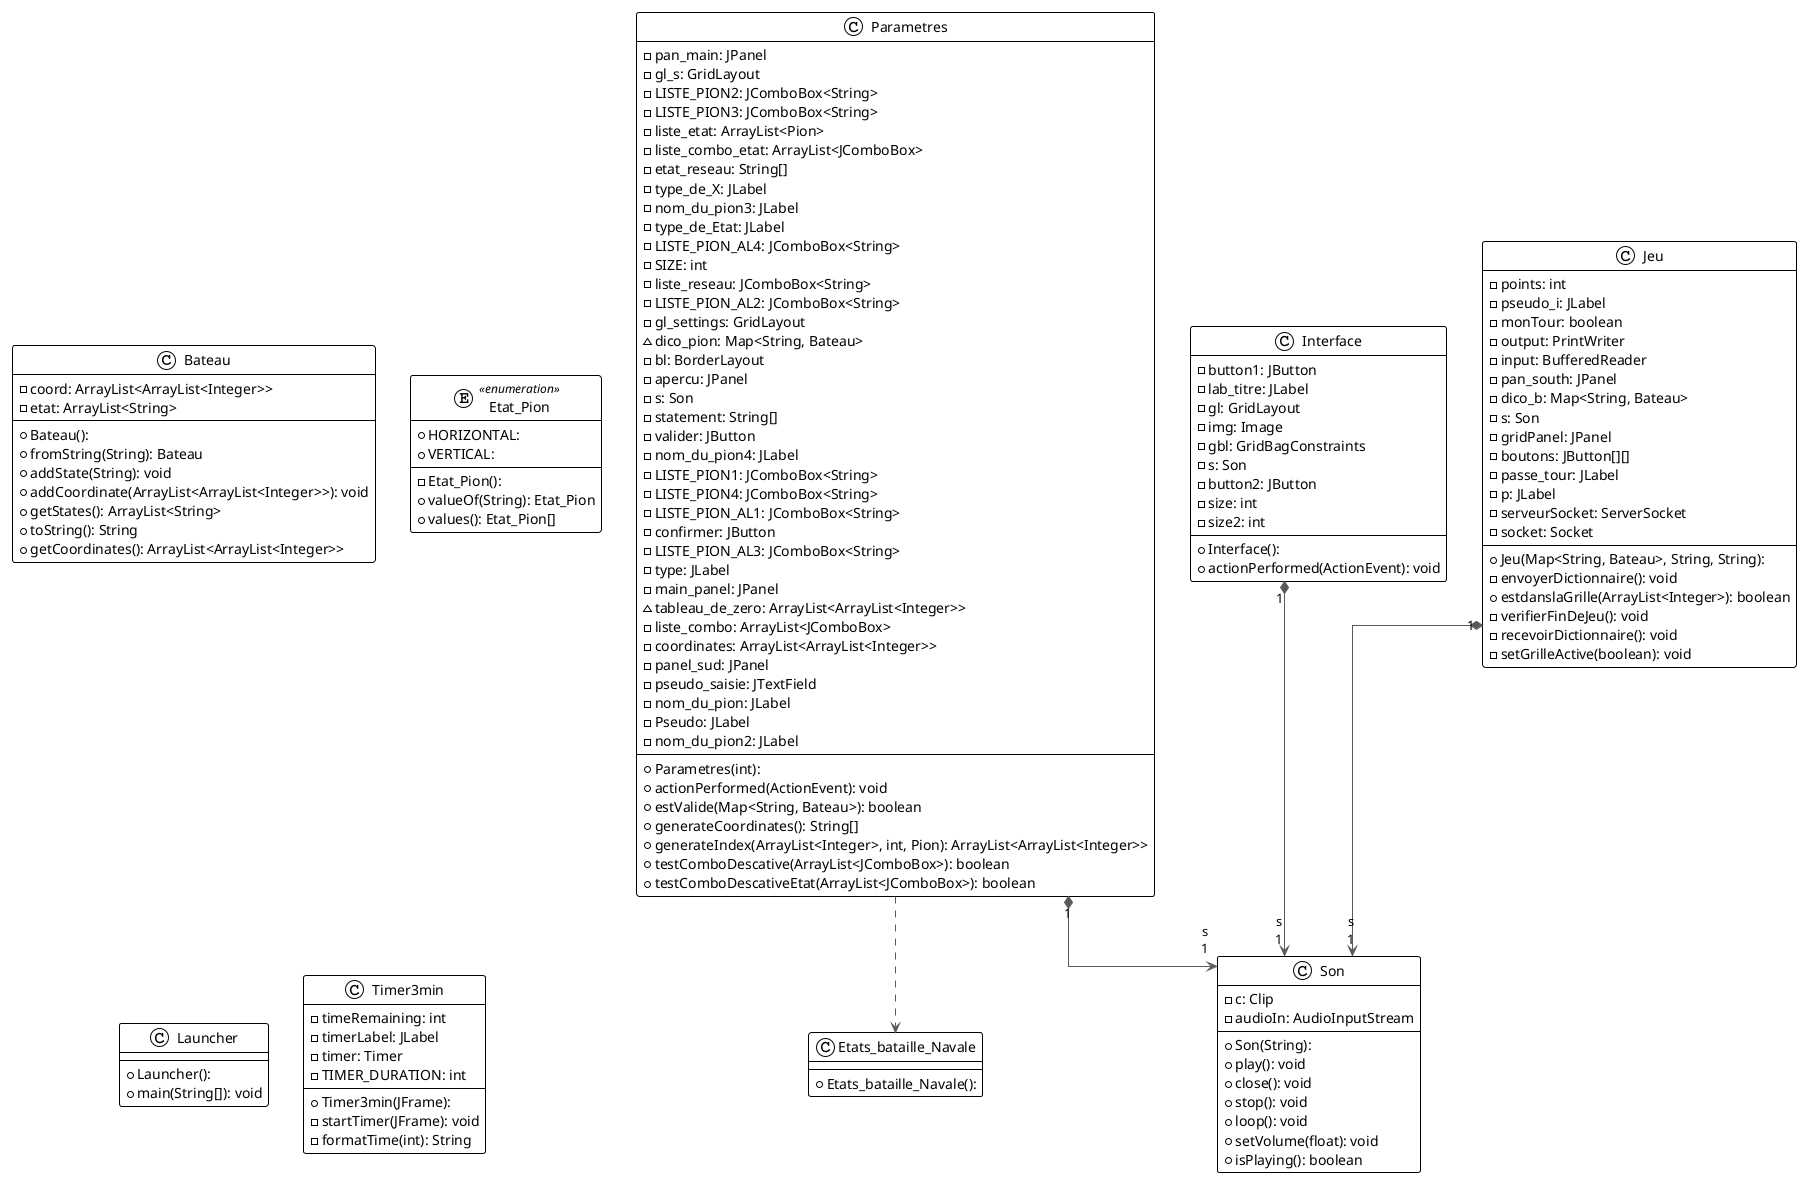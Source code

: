 @startuml

!theme plain
top to bottom direction
skinparam linetype ortho

class Bateau {
  + Bateau(): 
  - coord: ArrayList<ArrayList<Integer>>
  - etat: ArrayList<String>
  + fromString(String): Bateau
  + addState(String): void
  + addCoordinate(ArrayList<ArrayList<Integer>>): void
  + getStates(): ArrayList<String>
  + toString(): String
  + getCoordinates(): ArrayList<ArrayList<Integer>>
}
enum Etat_Pion << enumeration >> {
  - Etat_Pion(): 
  + HORIZONTAL: 
  + VERTICAL: 
  + valueOf(String): Etat_Pion
  + values(): Etat_Pion[]
}
class Etats_bataille_Navale {
  + Etats_bataille_Navale(): 
}
class Interface {
  + Interface(): 
  - button1: JButton
  - lab_titre: JLabel
  - gl: GridLayout
  - img: Image
  - gbl: GridBagConstraints
  - s: Son
  - button2: JButton
  - size: int
  - size2: int
  + actionPerformed(ActionEvent): void
}
class Jeu {
  + Jeu(Map<String, Bateau>, String, String): 
  - points: int
  - pseudo_i: JLabel
  - monTour: boolean
  - output: PrintWriter
  - input: BufferedReader
  - pan_south: JPanel
  - dico_b: Map<String, Bateau>
  - s: Son
  - gridPanel: JPanel
  - boutons: JButton[][]
  - passe_tour: JLabel
  - p: JLabel
  - serveurSocket: ServerSocket
  - socket: Socket
  - envoyerDictionnaire(): void
  + estdanslaGrille(ArrayList<Integer>): boolean
  - verifierFinDeJeu(): void
  - recevoirDictionnaire(): void
  - setGrilleActive(boolean): void
}
class Launcher {
  + Launcher(): 
  + main(String[]): void
}
class Parametres {
  + Parametres(int): 
  - pan_main: JPanel
  - gl_s: GridLayout
  - LISTE_PION2: JComboBox<String>
  - LISTE_PION3: JComboBox<String>
  - liste_etat: ArrayList<Pion>
  - liste_combo_etat: ArrayList<JComboBox>
  - etat_reseau: String[]
  - type_de_X: JLabel
  - nom_du_pion3: JLabel
  - type_de_Etat: JLabel
  - LISTE_PION_AL4: JComboBox<String>
  - SIZE: int
  - liste_reseau: JComboBox<String>
  - LISTE_PION_AL2: JComboBox<String>
  - gl_settings: GridLayout
  ~ dico_pion: Map<String, Bateau>
  - bl: BorderLayout
  - apercu: JPanel
  - s: Son
  - statement: String[]
  - valider: JButton
  - nom_du_pion4: JLabel
  - LISTE_PION1: JComboBox<String>
  - LISTE_PION4: JComboBox<String>
  - LISTE_PION_AL1: JComboBox<String>
  - confirmer: JButton
  - LISTE_PION_AL3: JComboBox<String>
  - type: JLabel
  - main_panel: JPanel
  ~ tableau_de_zero: ArrayList<ArrayList<Integer>>
  - liste_combo: ArrayList<JComboBox>
  - coordinates: ArrayList<ArrayList<Integer>>
  - panel_sud: JPanel
  - pseudo_saisie: JTextField
  - nom_du_pion: JLabel
  - Pseudo: JLabel
  - nom_du_pion2: JLabel
  + actionPerformed(ActionEvent): void
  + estValide(Map<String, Bateau>): boolean
  + generateCoordinates(): String[]
  + generateIndex(ArrayList<Integer>, int, Pion): ArrayList<ArrayList<Integer>>
  + testComboDescative(ArrayList<JComboBox>): boolean
  + testComboDescativeEtat(ArrayList<JComboBox>): boolean
}
class Son {
  + Son(String): 
  - c: Clip
  - audioIn: AudioInputStream
  + play(): void
  + close(): void
  + stop(): void
  + loop(): void
  + setVolume(float): void
  + isPlaying(): boolean
}
class Timer3min {
  + Timer3min(JFrame): 
  - timeRemaining: int
  - timerLabel: JLabel
  - timer: Timer
  - TIMER_DURATION: int
  - startTimer(JFrame): void
  - formatTime(int): String
}

Interface             "1" *-[#595959,plain]-> "s\n1" Son                   
Jeu                   "1" *-[#595959,plain]-> "s\n1" Son                   
Parametres             -[#595959,dashed]->  Etats_bataille_Navale 
Parametres            "1" *-[#595959,plain]-> "s\n1" Son                   
@enduml
